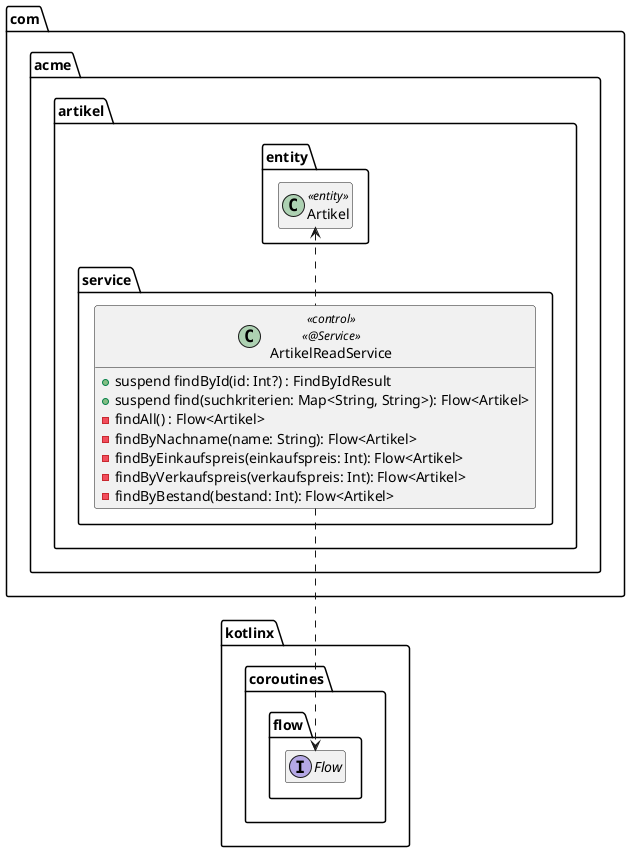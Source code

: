 @startuml
package kotlinx.coroutines.flow {
    interface Flow
}

package com.acme.artikel {
    package entity {
        class Artikel << entity >>
    }

    package service {
        class ArtikelReadService << control >> << @Service >> {
            + suspend findById(id: Int?) : FindByIdResult
            + suspend find(suchkriterien: Map<String, String>): Flow<Artikel>
            - findAll() : Flow<Artikel>
            - findByNachname(name: String): Flow<Artikel>
            - findByEinkaufspreis(einkaufspreis: Int): Flow<Artikel>
            - findByVerkaufspreis(verkaufspreis: Int): Flow<Artikel>
            - findByBestand(bestand: Int): Flow<Artikel>
        }

        ArtikelReadService .up.> Artikel
        ArtikelReadService ..> Flow
    }
}
hide empty members
@enduml
